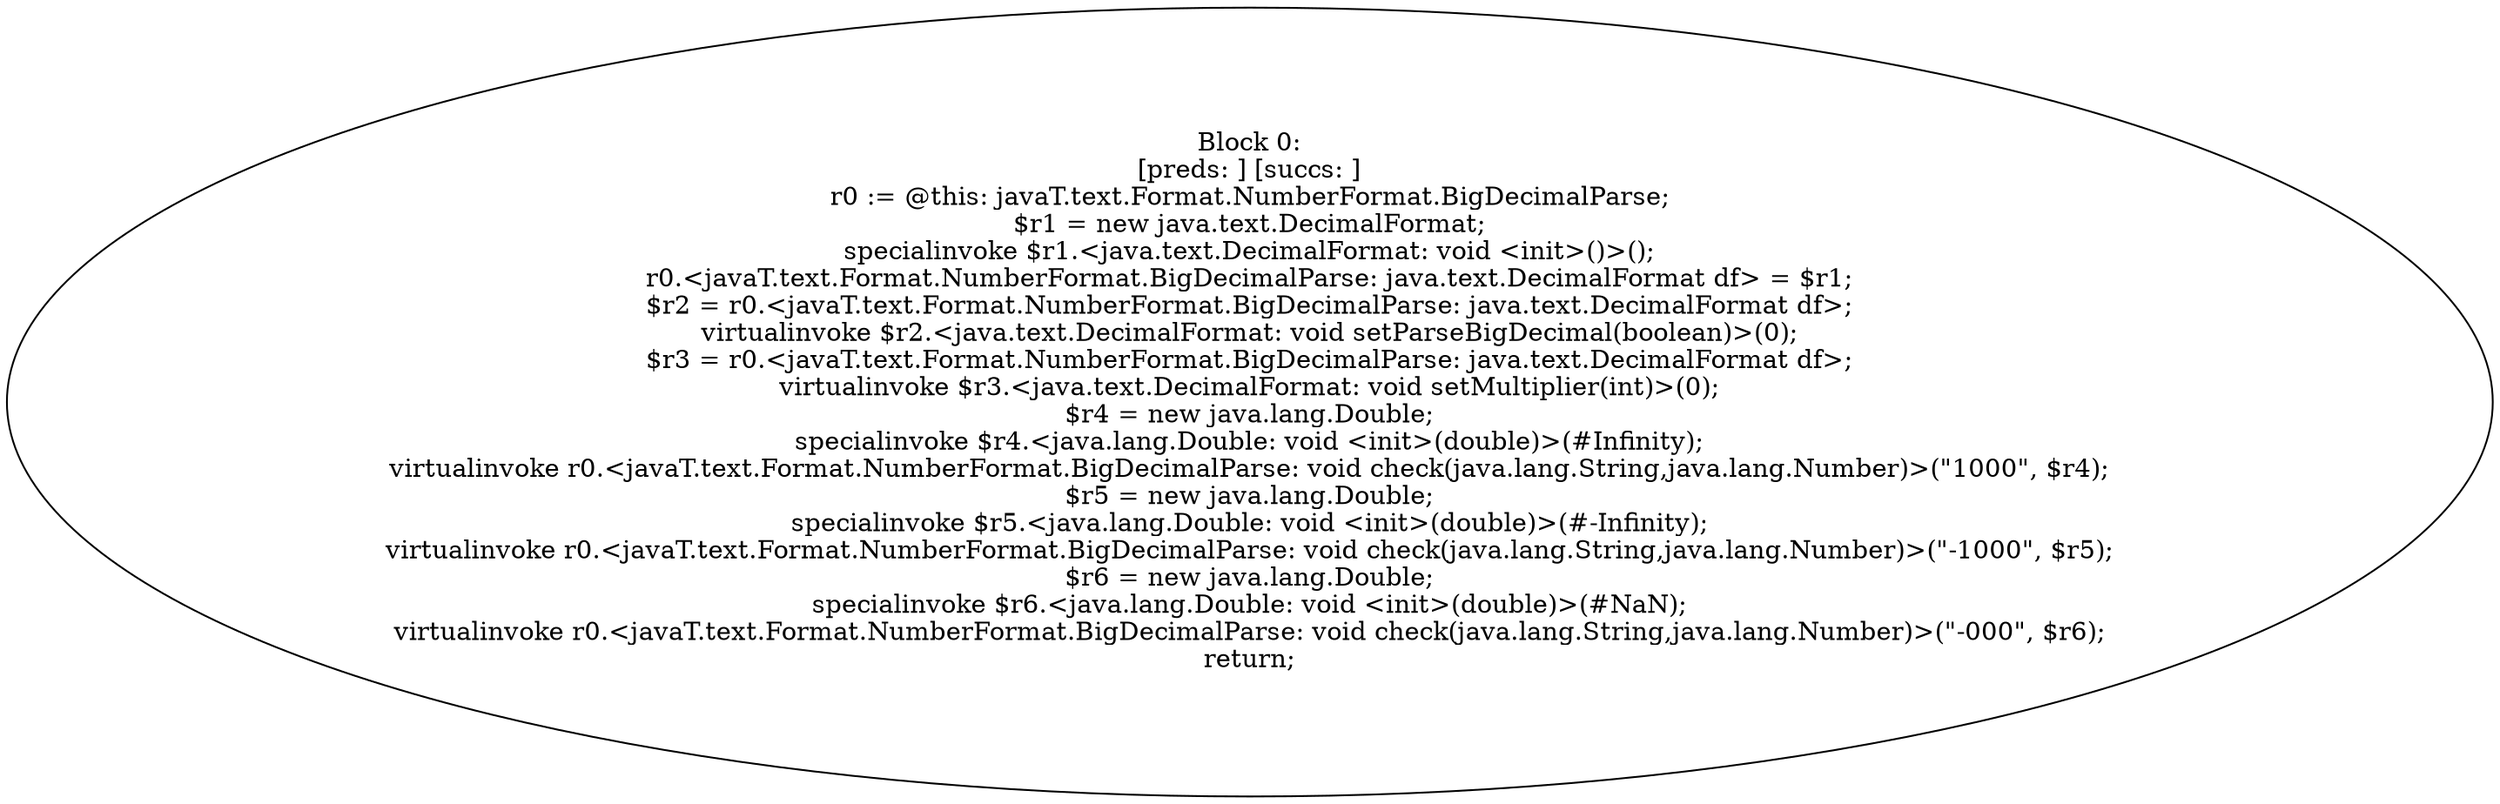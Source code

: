 digraph "unitGraph" {
    "Block 0:
[preds: ] [succs: ]
r0 := @this: javaT.text.Format.NumberFormat.BigDecimalParse;
$r1 = new java.text.DecimalFormat;
specialinvoke $r1.<java.text.DecimalFormat: void <init>()>();
r0.<javaT.text.Format.NumberFormat.BigDecimalParse: java.text.DecimalFormat df> = $r1;
$r2 = r0.<javaT.text.Format.NumberFormat.BigDecimalParse: java.text.DecimalFormat df>;
virtualinvoke $r2.<java.text.DecimalFormat: void setParseBigDecimal(boolean)>(0);
$r3 = r0.<javaT.text.Format.NumberFormat.BigDecimalParse: java.text.DecimalFormat df>;
virtualinvoke $r3.<java.text.DecimalFormat: void setMultiplier(int)>(0);
$r4 = new java.lang.Double;
specialinvoke $r4.<java.lang.Double: void <init>(double)>(#Infinity);
virtualinvoke r0.<javaT.text.Format.NumberFormat.BigDecimalParse: void check(java.lang.String,java.lang.Number)>(\"1000\", $r4);
$r5 = new java.lang.Double;
specialinvoke $r5.<java.lang.Double: void <init>(double)>(#-Infinity);
virtualinvoke r0.<javaT.text.Format.NumberFormat.BigDecimalParse: void check(java.lang.String,java.lang.Number)>(\"-1000\", $r5);
$r6 = new java.lang.Double;
specialinvoke $r6.<java.lang.Double: void <init>(double)>(#NaN);
virtualinvoke r0.<javaT.text.Format.NumberFormat.BigDecimalParse: void check(java.lang.String,java.lang.Number)>(\"-000\", $r6);
return;
"
}
